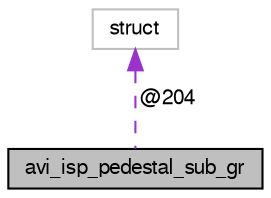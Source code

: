 digraph "avi_isp_pedestal_sub_gr"
{
  edge [fontname="FreeSans",fontsize="10",labelfontname="FreeSans",labelfontsize="10"];
  node [fontname="FreeSans",fontsize="10",shape=record];
  Node1 [label="avi_isp_pedestal_sub_gr",height=0.2,width=0.4,color="black", fillcolor="grey75", style="filled", fontcolor="black"];
  Node2 -> Node1 [dir="back",color="darkorchid3",fontsize="10",style="dashed",label=" @204" ,fontname="FreeSans"];
  Node2 [label="struct",height=0.2,width=0.4,color="grey75", fillcolor="white", style="filled"];
}
